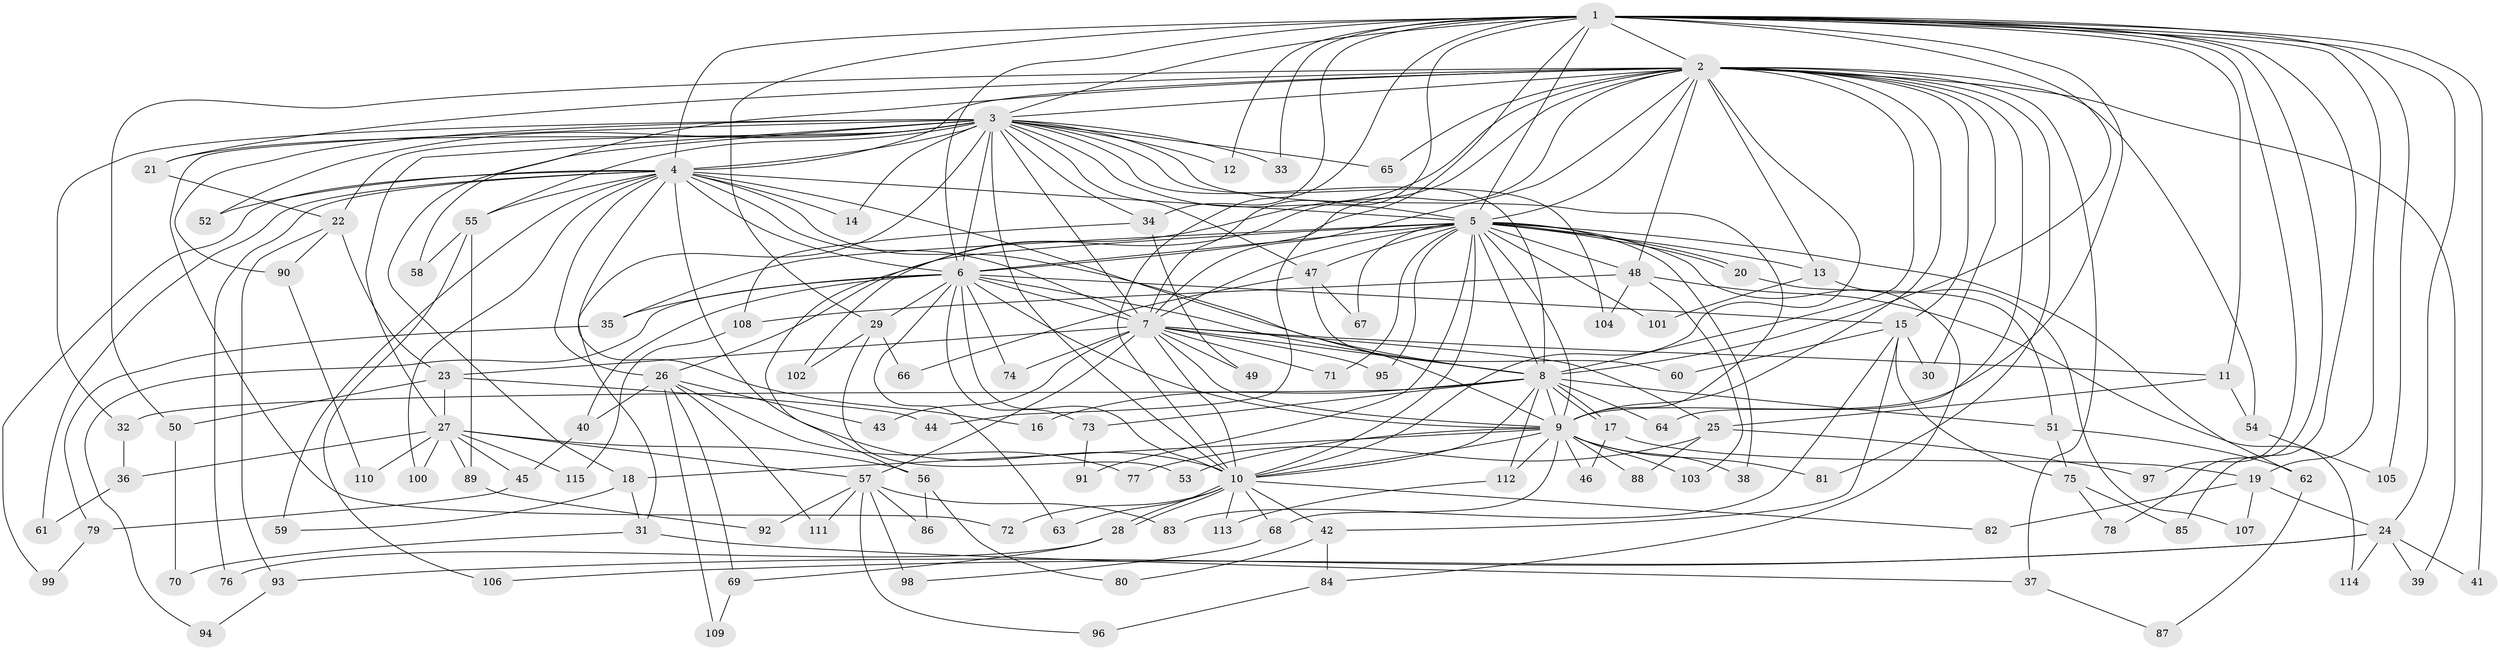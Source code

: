 // Generated by graph-tools (version 1.1) at 2025/43/03/09/25 04:43:18]
// undirected, 115 vertices, 255 edges
graph export_dot {
graph [start="1"]
  node [color=gray90,style=filled];
  1;
  2;
  3;
  4;
  5;
  6;
  7;
  8;
  9;
  10;
  11;
  12;
  13;
  14;
  15;
  16;
  17;
  18;
  19;
  20;
  21;
  22;
  23;
  24;
  25;
  26;
  27;
  28;
  29;
  30;
  31;
  32;
  33;
  34;
  35;
  36;
  37;
  38;
  39;
  40;
  41;
  42;
  43;
  44;
  45;
  46;
  47;
  48;
  49;
  50;
  51;
  52;
  53;
  54;
  55;
  56;
  57;
  58;
  59;
  60;
  61;
  62;
  63;
  64;
  65;
  66;
  67;
  68;
  69;
  70;
  71;
  72;
  73;
  74;
  75;
  76;
  77;
  78;
  79;
  80;
  81;
  82;
  83;
  84;
  85;
  86;
  87;
  88;
  89;
  90;
  91;
  92;
  93;
  94;
  95;
  96;
  97;
  98;
  99;
  100;
  101;
  102;
  103;
  104;
  105;
  106;
  107;
  108;
  109;
  110;
  111;
  112;
  113;
  114;
  115;
  1 -- 2;
  1 -- 3;
  1 -- 4;
  1 -- 5;
  1 -- 6;
  1 -- 7;
  1 -- 8;
  1 -- 9;
  1 -- 10;
  1 -- 11;
  1 -- 12;
  1 -- 19;
  1 -- 24;
  1 -- 29;
  1 -- 33;
  1 -- 34;
  1 -- 41;
  1 -- 44;
  1 -- 78;
  1 -- 85;
  1 -- 97;
  1 -- 105;
  2 -- 3;
  2 -- 4;
  2 -- 5;
  2 -- 6;
  2 -- 7;
  2 -- 8;
  2 -- 9;
  2 -- 10;
  2 -- 13;
  2 -- 15;
  2 -- 21;
  2 -- 30;
  2 -- 37;
  2 -- 39;
  2 -- 48;
  2 -- 50;
  2 -- 54;
  2 -- 56;
  2 -- 58;
  2 -- 64;
  2 -- 65;
  2 -- 81;
  2 -- 102;
  3 -- 4;
  3 -- 5;
  3 -- 6;
  3 -- 7;
  3 -- 8;
  3 -- 9;
  3 -- 10;
  3 -- 12;
  3 -- 14;
  3 -- 18;
  3 -- 21;
  3 -- 22;
  3 -- 27;
  3 -- 31;
  3 -- 32;
  3 -- 33;
  3 -- 34;
  3 -- 47;
  3 -- 52;
  3 -- 55;
  3 -- 65;
  3 -- 72;
  3 -- 90;
  3 -- 104;
  4 -- 5;
  4 -- 6;
  4 -- 7;
  4 -- 8;
  4 -- 9;
  4 -- 10;
  4 -- 14;
  4 -- 16;
  4 -- 26;
  4 -- 52;
  4 -- 55;
  4 -- 59;
  4 -- 61;
  4 -- 76;
  4 -- 99;
  4 -- 100;
  5 -- 6;
  5 -- 7;
  5 -- 8;
  5 -- 9;
  5 -- 10;
  5 -- 13;
  5 -- 20;
  5 -- 20;
  5 -- 26;
  5 -- 35;
  5 -- 38;
  5 -- 47;
  5 -- 48;
  5 -- 62;
  5 -- 67;
  5 -- 71;
  5 -- 84;
  5 -- 91;
  5 -- 95;
  5 -- 101;
  6 -- 7;
  6 -- 8;
  6 -- 9;
  6 -- 10;
  6 -- 15;
  6 -- 29;
  6 -- 35;
  6 -- 40;
  6 -- 63;
  6 -- 73;
  6 -- 74;
  6 -- 94;
  7 -- 8;
  7 -- 9;
  7 -- 10;
  7 -- 11;
  7 -- 23;
  7 -- 25;
  7 -- 43;
  7 -- 49;
  7 -- 57;
  7 -- 71;
  7 -- 74;
  7 -- 95;
  8 -- 9;
  8 -- 10;
  8 -- 16;
  8 -- 17;
  8 -- 17;
  8 -- 32;
  8 -- 51;
  8 -- 64;
  8 -- 73;
  8 -- 112;
  9 -- 10;
  9 -- 18;
  9 -- 38;
  9 -- 46;
  9 -- 53;
  9 -- 68;
  9 -- 81;
  9 -- 88;
  9 -- 103;
  9 -- 112;
  10 -- 28;
  10 -- 28;
  10 -- 42;
  10 -- 63;
  10 -- 68;
  10 -- 72;
  10 -- 82;
  10 -- 113;
  11 -- 25;
  11 -- 54;
  13 -- 101;
  13 -- 107;
  15 -- 30;
  15 -- 42;
  15 -- 60;
  15 -- 75;
  15 -- 83;
  17 -- 19;
  17 -- 46;
  18 -- 31;
  18 -- 59;
  19 -- 24;
  19 -- 82;
  19 -- 107;
  20 -- 51;
  21 -- 22;
  22 -- 23;
  22 -- 90;
  22 -- 93;
  23 -- 27;
  23 -- 44;
  23 -- 50;
  24 -- 39;
  24 -- 41;
  24 -- 93;
  24 -- 106;
  24 -- 114;
  25 -- 77;
  25 -- 88;
  25 -- 97;
  26 -- 40;
  26 -- 43;
  26 -- 69;
  26 -- 77;
  26 -- 109;
  26 -- 111;
  27 -- 36;
  27 -- 45;
  27 -- 56;
  27 -- 57;
  27 -- 89;
  27 -- 100;
  27 -- 110;
  27 -- 115;
  28 -- 69;
  28 -- 76;
  29 -- 53;
  29 -- 66;
  29 -- 102;
  31 -- 37;
  31 -- 70;
  32 -- 36;
  34 -- 49;
  34 -- 108;
  35 -- 79;
  36 -- 61;
  37 -- 87;
  40 -- 45;
  42 -- 80;
  42 -- 84;
  45 -- 79;
  47 -- 60;
  47 -- 66;
  47 -- 67;
  48 -- 103;
  48 -- 104;
  48 -- 108;
  48 -- 114;
  50 -- 70;
  51 -- 62;
  51 -- 75;
  54 -- 105;
  55 -- 58;
  55 -- 89;
  55 -- 106;
  56 -- 80;
  56 -- 86;
  57 -- 83;
  57 -- 86;
  57 -- 92;
  57 -- 96;
  57 -- 98;
  57 -- 111;
  62 -- 87;
  68 -- 98;
  69 -- 109;
  73 -- 91;
  75 -- 78;
  75 -- 85;
  79 -- 99;
  84 -- 96;
  89 -- 92;
  90 -- 110;
  93 -- 94;
  108 -- 115;
  112 -- 113;
}
